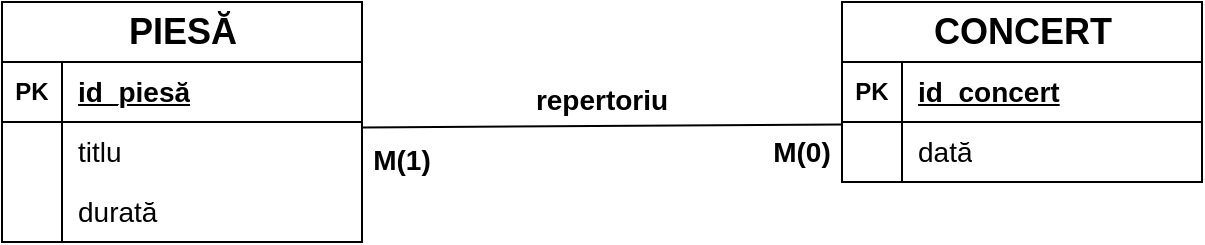 <mxfile version="24.7.17">
  <diagram name="Page-1" id="SLMMX7T0madjIRp5I3pl">
    <mxGraphModel dx="1050" dy="534" grid="1" gridSize="10" guides="1" tooltips="1" connect="1" arrows="1" fold="1" page="1" pageScale="1" pageWidth="850" pageHeight="1100" math="0" shadow="0">
      <root>
        <mxCell id="0" />
        <mxCell id="1" parent="0" />
        <mxCell id="2mySPsjzS6z9JgPdXyPH-1" value="&lt;font face=&quot;Helvetica&quot; style=&quot;font-size: 18px;&quot;&gt;PIES&lt;span style=&quot;text-align: start; text-wrap: wrap;&quot;&gt;Ă&lt;/span&gt;&lt;/font&gt;" style="shape=table;startSize=30;container=1;collapsible=1;childLayout=tableLayout;fixedRows=1;rowLines=0;fontStyle=1;align=center;resizeLast=1;html=1;" vertex="1" parent="1">
          <mxGeometry x="140" y="120" width="180" height="120" as="geometry" />
        </mxCell>
        <mxCell id="2mySPsjzS6z9JgPdXyPH-2" value="" style="shape=tableRow;horizontal=0;startSize=0;swimlaneHead=0;swimlaneBody=0;fillColor=none;collapsible=0;dropTarget=0;points=[[0,0.5],[1,0.5]];portConstraint=eastwest;top=0;left=0;right=0;bottom=1;" vertex="1" parent="2mySPsjzS6z9JgPdXyPH-1">
          <mxGeometry y="30" width="180" height="30" as="geometry" />
        </mxCell>
        <mxCell id="2mySPsjzS6z9JgPdXyPH-3" value="PK" style="shape=partialRectangle;connectable=0;fillColor=none;top=0;left=0;bottom=0;right=0;fontStyle=1;overflow=hidden;whiteSpace=wrap;html=1;" vertex="1" parent="2mySPsjzS6z9JgPdXyPH-2">
          <mxGeometry width="30" height="30" as="geometry">
            <mxRectangle width="30" height="30" as="alternateBounds" />
          </mxGeometry>
        </mxCell>
        <mxCell id="2mySPsjzS6z9JgPdXyPH-4" value="&lt;font face=&quot;Helvetica&quot; style=&quot;font-size: 14px;&quot;&gt;id_piesă&lt;/font&gt;" style="shape=partialRectangle;connectable=0;fillColor=none;top=0;left=0;bottom=0;right=0;align=left;spacingLeft=6;fontStyle=5;overflow=hidden;whiteSpace=wrap;html=1;" vertex="1" parent="2mySPsjzS6z9JgPdXyPH-2">
          <mxGeometry x="30" width="150" height="30" as="geometry">
            <mxRectangle width="150" height="30" as="alternateBounds" />
          </mxGeometry>
        </mxCell>
        <mxCell id="2mySPsjzS6z9JgPdXyPH-5" value="" style="shape=tableRow;horizontal=0;startSize=0;swimlaneHead=0;swimlaneBody=0;fillColor=none;collapsible=0;dropTarget=0;points=[[0,0.5],[1,0.5]];portConstraint=eastwest;top=0;left=0;right=0;bottom=0;" vertex="1" parent="2mySPsjzS6z9JgPdXyPH-1">
          <mxGeometry y="60" width="180" height="30" as="geometry" />
        </mxCell>
        <mxCell id="2mySPsjzS6z9JgPdXyPH-6" value="" style="shape=partialRectangle;connectable=0;fillColor=none;top=0;left=0;bottom=0;right=0;editable=1;overflow=hidden;whiteSpace=wrap;html=1;" vertex="1" parent="2mySPsjzS6z9JgPdXyPH-5">
          <mxGeometry width="30" height="30" as="geometry">
            <mxRectangle width="30" height="30" as="alternateBounds" />
          </mxGeometry>
        </mxCell>
        <mxCell id="2mySPsjzS6z9JgPdXyPH-7" value="&lt;font face=&quot;Helvetica&quot; style=&quot;font-size: 14px;&quot;&gt;titlu&lt;/font&gt;" style="shape=partialRectangle;connectable=0;fillColor=none;top=0;left=0;bottom=0;right=0;align=left;spacingLeft=6;overflow=hidden;whiteSpace=wrap;html=1;" vertex="1" parent="2mySPsjzS6z9JgPdXyPH-5">
          <mxGeometry x="30" width="150" height="30" as="geometry">
            <mxRectangle width="150" height="30" as="alternateBounds" />
          </mxGeometry>
        </mxCell>
        <mxCell id="2mySPsjzS6z9JgPdXyPH-8" value="" style="shape=tableRow;horizontal=0;startSize=0;swimlaneHead=0;swimlaneBody=0;fillColor=none;collapsible=0;dropTarget=0;points=[[0,0.5],[1,0.5]];portConstraint=eastwest;top=0;left=0;right=0;bottom=0;" vertex="1" parent="2mySPsjzS6z9JgPdXyPH-1">
          <mxGeometry y="90" width="180" height="30" as="geometry" />
        </mxCell>
        <mxCell id="2mySPsjzS6z9JgPdXyPH-9" value="" style="shape=partialRectangle;connectable=0;fillColor=none;top=0;left=0;bottom=0;right=0;editable=1;overflow=hidden;whiteSpace=wrap;html=1;" vertex="1" parent="2mySPsjzS6z9JgPdXyPH-8">
          <mxGeometry width="30" height="30" as="geometry">
            <mxRectangle width="30" height="30" as="alternateBounds" />
          </mxGeometry>
        </mxCell>
        <mxCell id="2mySPsjzS6z9JgPdXyPH-10" value="&lt;font face=&quot;Helvetica&quot; style=&quot;font-size: 14px;&quot;&gt;durată&lt;/font&gt;" style="shape=partialRectangle;connectable=0;fillColor=none;top=0;left=0;bottom=0;right=0;align=left;spacingLeft=6;overflow=hidden;whiteSpace=wrap;html=1;" vertex="1" parent="2mySPsjzS6z9JgPdXyPH-8">
          <mxGeometry x="30" width="150" height="30" as="geometry">
            <mxRectangle width="150" height="30" as="alternateBounds" />
          </mxGeometry>
        </mxCell>
        <mxCell id="2mySPsjzS6z9JgPdXyPH-11" value="&lt;span style=&quot;font-size: 18px;&quot;&gt;CONCERT&lt;/span&gt;" style="shape=table;startSize=30;container=1;collapsible=1;childLayout=tableLayout;fixedRows=1;rowLines=0;fontStyle=1;align=center;resizeLast=1;html=1;" vertex="1" parent="1">
          <mxGeometry x="560" y="120" width="180" height="90" as="geometry" />
        </mxCell>
        <mxCell id="2mySPsjzS6z9JgPdXyPH-12" value="" style="shape=tableRow;horizontal=0;startSize=0;swimlaneHead=0;swimlaneBody=0;fillColor=none;collapsible=0;dropTarget=0;points=[[0,0.5],[1,0.5]];portConstraint=eastwest;top=0;left=0;right=0;bottom=1;" vertex="1" parent="2mySPsjzS6z9JgPdXyPH-11">
          <mxGeometry y="30" width="180" height="30" as="geometry" />
        </mxCell>
        <mxCell id="2mySPsjzS6z9JgPdXyPH-13" value="PK" style="shape=partialRectangle;connectable=0;fillColor=none;top=0;left=0;bottom=0;right=0;fontStyle=1;overflow=hidden;whiteSpace=wrap;html=1;" vertex="1" parent="2mySPsjzS6z9JgPdXyPH-12">
          <mxGeometry width="30" height="30" as="geometry">
            <mxRectangle width="30" height="30" as="alternateBounds" />
          </mxGeometry>
        </mxCell>
        <mxCell id="2mySPsjzS6z9JgPdXyPH-14" value="&lt;font face=&quot;Helvetica&quot; style=&quot;font-size: 14px;&quot;&gt;id_concert&lt;/font&gt;" style="shape=partialRectangle;connectable=0;fillColor=none;top=0;left=0;bottom=0;right=0;align=left;spacingLeft=6;fontStyle=5;overflow=hidden;whiteSpace=wrap;html=1;" vertex="1" parent="2mySPsjzS6z9JgPdXyPH-12">
          <mxGeometry x="30" width="150" height="30" as="geometry">
            <mxRectangle width="150" height="30" as="alternateBounds" />
          </mxGeometry>
        </mxCell>
        <mxCell id="2mySPsjzS6z9JgPdXyPH-15" value="" style="shape=tableRow;horizontal=0;startSize=0;swimlaneHead=0;swimlaneBody=0;fillColor=none;collapsible=0;dropTarget=0;points=[[0,0.5],[1,0.5]];portConstraint=eastwest;top=0;left=0;right=0;bottom=0;" vertex="1" parent="2mySPsjzS6z9JgPdXyPH-11">
          <mxGeometry y="60" width="180" height="30" as="geometry" />
        </mxCell>
        <mxCell id="2mySPsjzS6z9JgPdXyPH-16" value="" style="shape=partialRectangle;connectable=0;fillColor=none;top=0;left=0;bottom=0;right=0;editable=1;overflow=hidden;whiteSpace=wrap;html=1;" vertex="1" parent="2mySPsjzS6z9JgPdXyPH-15">
          <mxGeometry width="30" height="30" as="geometry">
            <mxRectangle width="30" height="30" as="alternateBounds" />
          </mxGeometry>
        </mxCell>
        <mxCell id="2mySPsjzS6z9JgPdXyPH-17" value="&lt;span style=&quot;font-size: 14px;&quot;&gt;dată&lt;/span&gt;" style="shape=partialRectangle;connectable=0;fillColor=none;top=0;left=0;bottom=0;right=0;align=left;spacingLeft=6;overflow=hidden;whiteSpace=wrap;html=1;" vertex="1" parent="2mySPsjzS6z9JgPdXyPH-15">
          <mxGeometry x="30" width="150" height="30" as="geometry">
            <mxRectangle width="150" height="30" as="alternateBounds" />
          </mxGeometry>
        </mxCell>
        <mxCell id="2mySPsjzS6z9JgPdXyPH-18" value="" style="endArrow=none;html=1;rounded=0;exitX=1.002;exitY=0.093;exitDx=0;exitDy=0;exitPerimeter=0;entryX=0.002;entryY=1.04;entryDx=0;entryDy=0;entryPerimeter=0;" edge="1" parent="1" source="2mySPsjzS6z9JgPdXyPH-5" target="2mySPsjzS6z9JgPdXyPH-12">
          <mxGeometry relative="1" as="geometry">
            <mxPoint x="340" y="280" as="sourcePoint" />
            <mxPoint x="500" y="280" as="targetPoint" />
          </mxGeometry>
        </mxCell>
        <mxCell id="2mySPsjzS6z9JgPdXyPH-19" value="&lt;font style=&quot;font-size: 14px;&quot;&gt;&lt;b&gt;M(0)&lt;/b&gt;&lt;/font&gt;" style="text;html=1;align=center;verticalAlign=middle;whiteSpace=wrap;rounded=0;" vertex="1" parent="1">
          <mxGeometry x="510" y="180" width="60" height="30" as="geometry" />
        </mxCell>
        <mxCell id="2mySPsjzS6z9JgPdXyPH-20" value="&lt;font style=&quot;font-size: 14px;&quot;&gt;&lt;b&gt;M(1)&lt;/b&gt;&lt;/font&gt;" style="text;html=1;align=center;verticalAlign=middle;whiteSpace=wrap;rounded=0;" vertex="1" parent="1">
          <mxGeometry x="310" y="184" width="60" height="30" as="geometry" />
        </mxCell>
        <mxCell id="2mySPsjzS6z9JgPdXyPH-21" value="&lt;font style=&quot;font-size: 14px;&quot;&gt;&lt;b&gt;repertoriu&lt;/b&gt;&lt;/font&gt;" style="text;html=1;align=center;verticalAlign=middle;whiteSpace=wrap;rounded=0;" vertex="1" parent="1">
          <mxGeometry x="410" y="154" width="60" height="30" as="geometry" />
        </mxCell>
      </root>
    </mxGraphModel>
  </diagram>
</mxfile>

